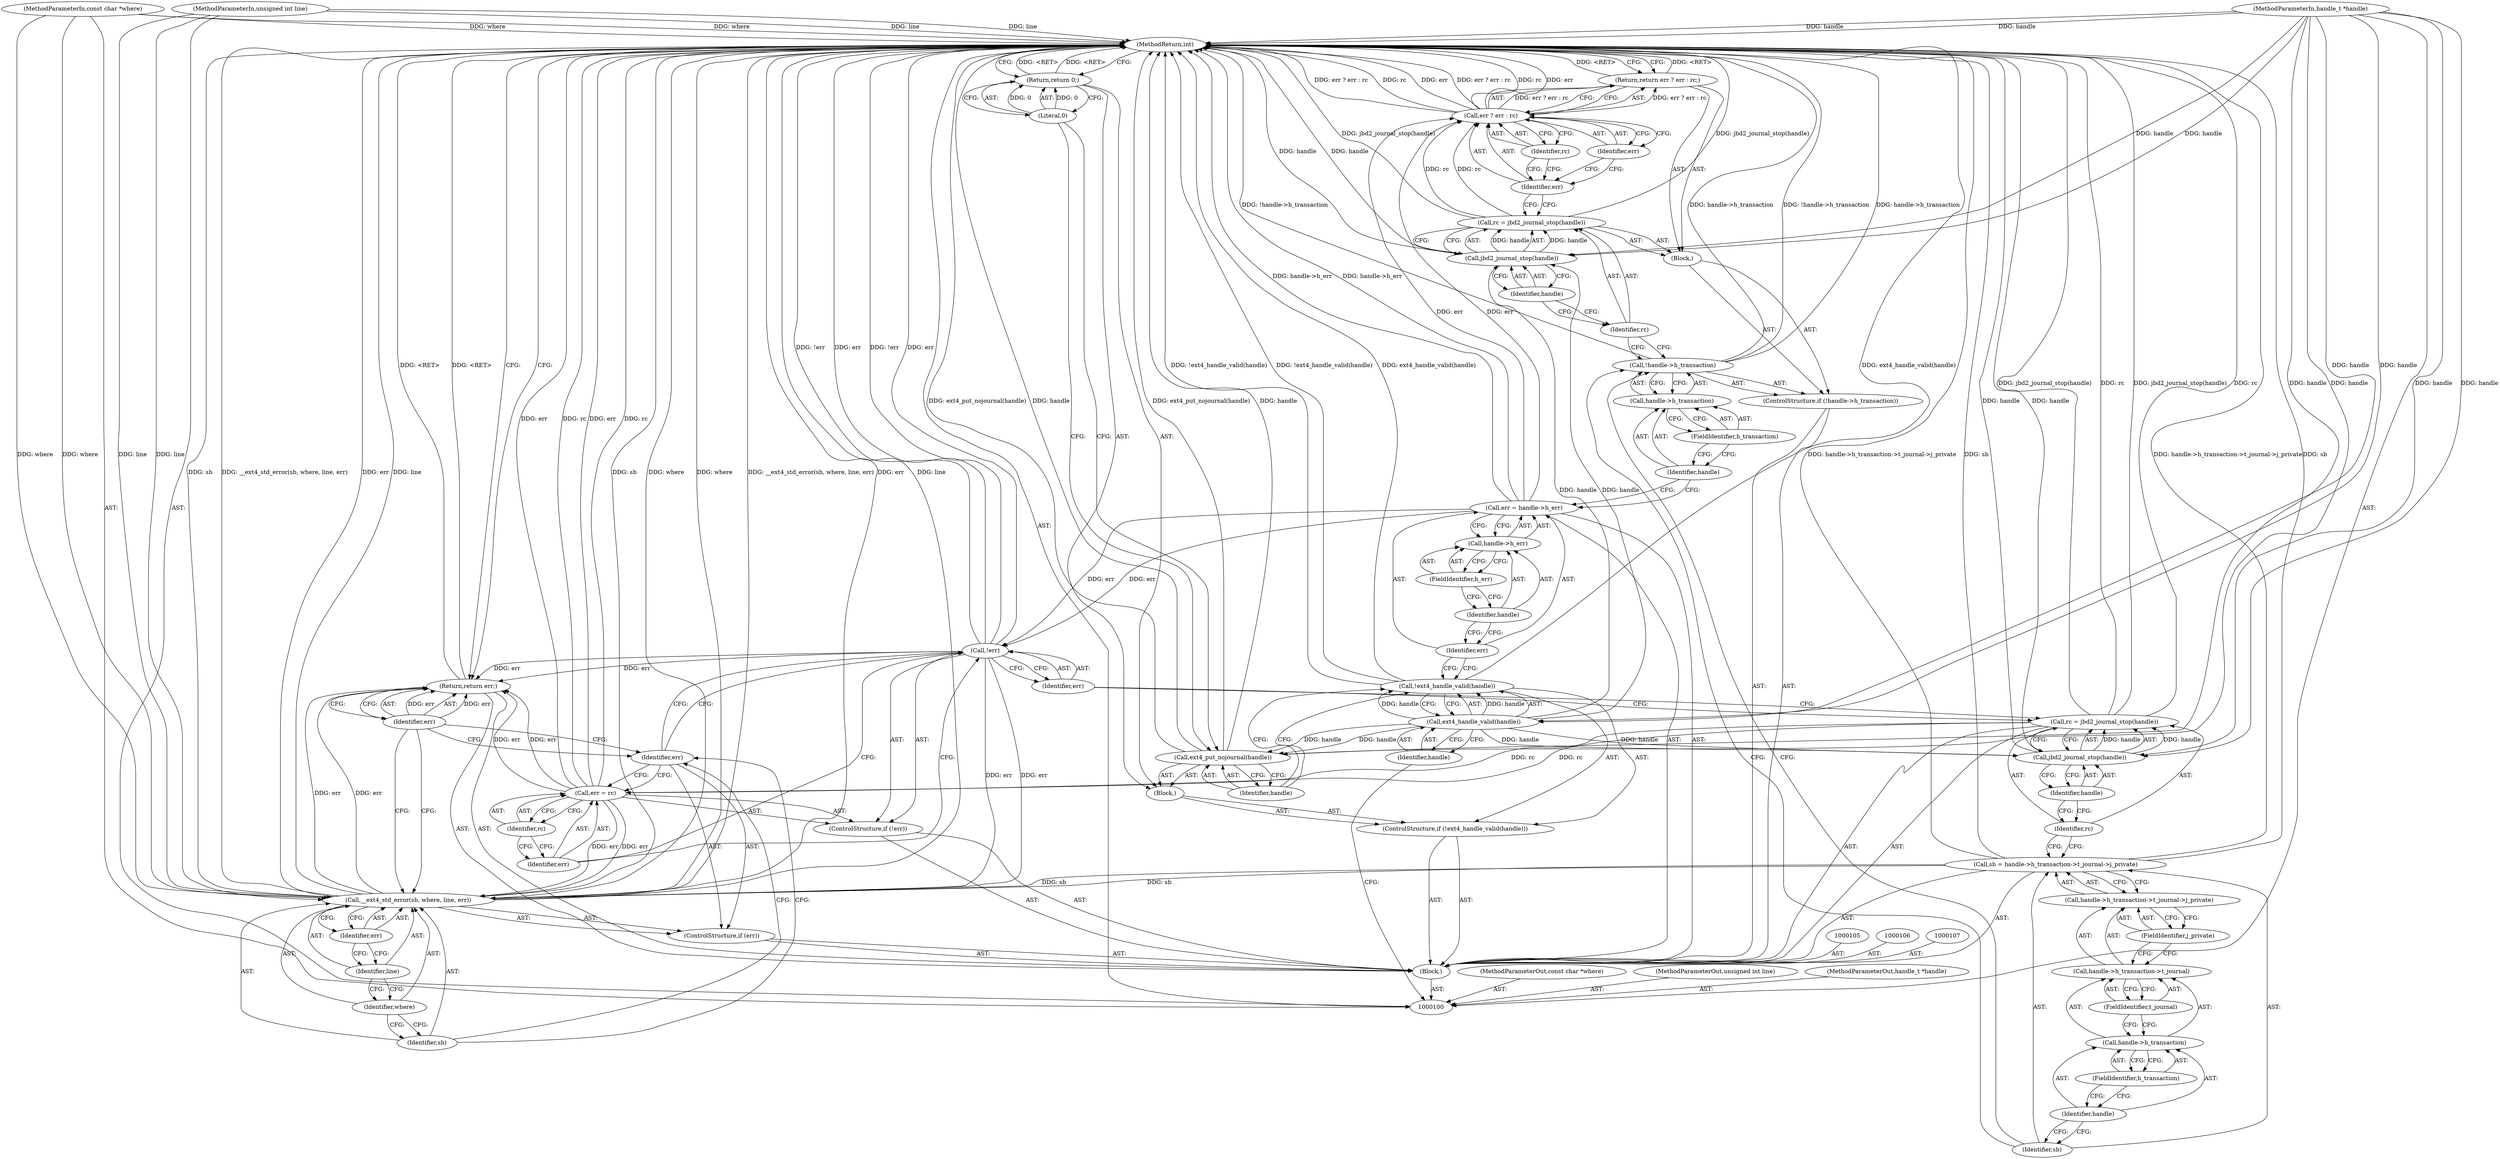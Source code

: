 digraph "0_linux_6934da9238da947628be83635e365df41064b09b" {
"1000165" [label="(MethodReturn,int)"];
"1000101" [label="(MethodParameterIn,const char *where)"];
"1000212" [label="(MethodParameterOut,const char *where)"];
"1000102" [label="(MethodParameterIn,unsigned int line)"];
"1000213" [label="(MethodParameterOut,unsigned int line)"];
"1000103" [label="(MethodParameterIn,handle_t *handle)"];
"1000214" [label="(MethodParameterOut,handle_t *handle)"];
"1000117" [label="(Call,err = handle->h_err)"];
"1000118" [label="(Identifier,err)"];
"1000121" [label="(FieldIdentifier,h_err)"];
"1000119" [label="(Call,handle->h_err)"];
"1000120" [label="(Identifier,handle)"];
"1000126" [label="(FieldIdentifier,h_transaction)"];
"1000122" [label="(ControlStructure,if (!handle->h_transaction))"];
"1000127" [label="(Block,)"];
"1000123" [label="(Call,!handle->h_transaction)"];
"1000124" [label="(Call,handle->h_transaction)"];
"1000125" [label="(Identifier,handle)"];
"1000128" [label="(Call,rc = jbd2_journal_stop(handle))"];
"1000129" [label="(Identifier,rc)"];
"1000131" [label="(Identifier,handle)"];
"1000130" [label="(Call,jbd2_journal_stop(handle))"];
"1000135" [label="(Identifier,err)"];
"1000132" [label="(Return,return err ? err : rc;)"];
"1000136" [label="(Identifier,rc)"];
"1000133" [label="(Call,err ? err : rc)"];
"1000134" [label="(Identifier,err)"];
"1000143" [label="(FieldIdentifier,h_transaction)"];
"1000137" [label="(Call,sb = handle->h_transaction->t_journal->j_private)"];
"1000138" [label="(Identifier,sb)"];
"1000144" [label="(FieldIdentifier,t_journal)"];
"1000145" [label="(FieldIdentifier,j_private)"];
"1000139" [label="(Call,handle->h_transaction->t_journal->j_private)"];
"1000140" [label="(Call,handle->h_transaction->t_journal)"];
"1000141" [label="(Call,handle->h_transaction)"];
"1000142" [label="(Identifier,handle)"];
"1000146" [label="(Call,rc = jbd2_journal_stop(handle))"];
"1000147" [label="(Identifier,rc)"];
"1000149" [label="(Identifier,handle)"];
"1000148" [label="(Call,jbd2_journal_stop(handle))"];
"1000104" [label="(Block,)"];
"1000150" [label="(ControlStructure,if (!err))"];
"1000151" [label="(Call,!err)"];
"1000152" [label="(Identifier,err)"];
"1000153" [label="(Call,err = rc)"];
"1000154" [label="(Identifier,err)"];
"1000155" [label="(Identifier,rc)"];
"1000156" [label="(ControlStructure,if (err))"];
"1000157" [label="(Identifier,err)"];
"1000159" [label="(Identifier,sb)"];
"1000158" [label="(Call,__ext4_std_error(sb, where, line, err))"];
"1000160" [label="(Identifier,where)"];
"1000161" [label="(Identifier,line)"];
"1000162" [label="(Identifier,err)"];
"1000163" [label="(Return,return err;)"];
"1000164" [label="(Identifier,err)"];
"1000108" [label="(ControlStructure,if (!ext4_handle_valid(handle)))"];
"1000111" [label="(Identifier,handle)"];
"1000112" [label="(Block,)"];
"1000109" [label="(Call,!ext4_handle_valid(handle))"];
"1000110" [label="(Call,ext4_handle_valid(handle))"];
"1000113" [label="(Call,ext4_put_nojournal(handle))"];
"1000114" [label="(Identifier,handle)"];
"1000116" [label="(Literal,0)"];
"1000115" [label="(Return,return 0;)"];
"1000165" -> "1000100"  [label="AST: "];
"1000165" -> "1000115"  [label="CFG: "];
"1000165" -> "1000132"  [label="CFG: "];
"1000165" -> "1000163"  [label="CFG: "];
"1000128" -> "1000165"  [label="DDG: jbd2_journal_stop(handle)"];
"1000151" -> "1000165"  [label="DDG: !err"];
"1000151" -> "1000165"  [label="DDG: err"];
"1000153" -> "1000165"  [label="DDG: err"];
"1000153" -> "1000165"  [label="DDG: rc"];
"1000133" -> "1000165"  [label="DDG: rc"];
"1000133" -> "1000165"  [label="DDG: err"];
"1000133" -> "1000165"  [label="DDG: err ? err : rc"];
"1000117" -> "1000165"  [label="DDG: handle->h_err"];
"1000158" -> "1000165"  [label="DDG: sb"];
"1000158" -> "1000165"  [label="DDG: where"];
"1000158" -> "1000165"  [label="DDG: __ext4_std_error(sb, where, line, err)"];
"1000158" -> "1000165"  [label="DDG: err"];
"1000158" -> "1000165"  [label="DDG: line"];
"1000113" -> "1000165"  [label="DDG: handle"];
"1000113" -> "1000165"  [label="DDG: ext4_put_nojournal(handle)"];
"1000123" -> "1000165"  [label="DDG: !handle->h_transaction"];
"1000123" -> "1000165"  [label="DDG: handle->h_transaction"];
"1000137" -> "1000165"  [label="DDG: handle->h_transaction->t_journal->j_private"];
"1000137" -> "1000165"  [label="DDG: sb"];
"1000103" -> "1000165"  [label="DDG: handle"];
"1000148" -> "1000165"  [label="DDG: handle"];
"1000146" -> "1000165"  [label="DDG: jbd2_journal_stop(handle)"];
"1000146" -> "1000165"  [label="DDG: rc"];
"1000102" -> "1000165"  [label="DDG: line"];
"1000101" -> "1000165"  [label="DDG: where"];
"1000109" -> "1000165"  [label="DDG: ext4_handle_valid(handle)"];
"1000109" -> "1000165"  [label="DDG: !ext4_handle_valid(handle)"];
"1000130" -> "1000165"  [label="DDG: handle"];
"1000132" -> "1000165"  [label="DDG: <RET>"];
"1000163" -> "1000165"  [label="DDG: <RET>"];
"1000115" -> "1000165"  [label="DDG: <RET>"];
"1000101" -> "1000100"  [label="AST: "];
"1000101" -> "1000165"  [label="DDG: where"];
"1000101" -> "1000158"  [label="DDG: where"];
"1000212" -> "1000100"  [label="AST: "];
"1000102" -> "1000100"  [label="AST: "];
"1000102" -> "1000165"  [label="DDG: line"];
"1000102" -> "1000158"  [label="DDG: line"];
"1000213" -> "1000100"  [label="AST: "];
"1000103" -> "1000100"  [label="AST: "];
"1000103" -> "1000165"  [label="DDG: handle"];
"1000103" -> "1000110"  [label="DDG: handle"];
"1000103" -> "1000113"  [label="DDG: handle"];
"1000103" -> "1000130"  [label="DDG: handle"];
"1000103" -> "1000148"  [label="DDG: handle"];
"1000214" -> "1000100"  [label="AST: "];
"1000117" -> "1000104"  [label="AST: "];
"1000117" -> "1000119"  [label="CFG: "];
"1000118" -> "1000117"  [label="AST: "];
"1000119" -> "1000117"  [label="AST: "];
"1000125" -> "1000117"  [label="CFG: "];
"1000117" -> "1000165"  [label="DDG: handle->h_err"];
"1000117" -> "1000133"  [label="DDG: err"];
"1000117" -> "1000151"  [label="DDG: err"];
"1000118" -> "1000117"  [label="AST: "];
"1000118" -> "1000109"  [label="CFG: "];
"1000120" -> "1000118"  [label="CFG: "];
"1000121" -> "1000119"  [label="AST: "];
"1000121" -> "1000120"  [label="CFG: "];
"1000119" -> "1000121"  [label="CFG: "];
"1000119" -> "1000117"  [label="AST: "];
"1000119" -> "1000121"  [label="CFG: "];
"1000120" -> "1000119"  [label="AST: "];
"1000121" -> "1000119"  [label="AST: "];
"1000117" -> "1000119"  [label="CFG: "];
"1000120" -> "1000119"  [label="AST: "];
"1000120" -> "1000118"  [label="CFG: "];
"1000121" -> "1000120"  [label="CFG: "];
"1000126" -> "1000124"  [label="AST: "];
"1000126" -> "1000125"  [label="CFG: "];
"1000124" -> "1000126"  [label="CFG: "];
"1000122" -> "1000104"  [label="AST: "];
"1000123" -> "1000122"  [label="AST: "];
"1000127" -> "1000122"  [label="AST: "];
"1000127" -> "1000122"  [label="AST: "];
"1000128" -> "1000127"  [label="AST: "];
"1000132" -> "1000127"  [label="AST: "];
"1000123" -> "1000122"  [label="AST: "];
"1000123" -> "1000124"  [label="CFG: "];
"1000124" -> "1000123"  [label="AST: "];
"1000129" -> "1000123"  [label="CFG: "];
"1000138" -> "1000123"  [label="CFG: "];
"1000123" -> "1000165"  [label="DDG: !handle->h_transaction"];
"1000123" -> "1000165"  [label="DDG: handle->h_transaction"];
"1000124" -> "1000123"  [label="AST: "];
"1000124" -> "1000126"  [label="CFG: "];
"1000125" -> "1000124"  [label="AST: "];
"1000126" -> "1000124"  [label="AST: "];
"1000123" -> "1000124"  [label="CFG: "];
"1000125" -> "1000124"  [label="AST: "];
"1000125" -> "1000117"  [label="CFG: "];
"1000126" -> "1000125"  [label="CFG: "];
"1000128" -> "1000127"  [label="AST: "];
"1000128" -> "1000130"  [label="CFG: "];
"1000129" -> "1000128"  [label="AST: "];
"1000130" -> "1000128"  [label="AST: "];
"1000134" -> "1000128"  [label="CFG: "];
"1000128" -> "1000165"  [label="DDG: jbd2_journal_stop(handle)"];
"1000130" -> "1000128"  [label="DDG: handle"];
"1000128" -> "1000133"  [label="DDG: rc"];
"1000129" -> "1000128"  [label="AST: "];
"1000129" -> "1000123"  [label="CFG: "];
"1000131" -> "1000129"  [label="CFG: "];
"1000131" -> "1000130"  [label="AST: "];
"1000131" -> "1000129"  [label="CFG: "];
"1000130" -> "1000131"  [label="CFG: "];
"1000130" -> "1000128"  [label="AST: "];
"1000130" -> "1000131"  [label="CFG: "];
"1000131" -> "1000130"  [label="AST: "];
"1000128" -> "1000130"  [label="CFG: "];
"1000130" -> "1000165"  [label="DDG: handle"];
"1000130" -> "1000128"  [label="DDG: handle"];
"1000110" -> "1000130"  [label="DDG: handle"];
"1000103" -> "1000130"  [label="DDG: handle"];
"1000135" -> "1000133"  [label="AST: "];
"1000135" -> "1000134"  [label="CFG: "];
"1000133" -> "1000135"  [label="CFG: "];
"1000132" -> "1000127"  [label="AST: "];
"1000132" -> "1000133"  [label="CFG: "];
"1000133" -> "1000132"  [label="AST: "];
"1000165" -> "1000132"  [label="CFG: "];
"1000132" -> "1000165"  [label="DDG: <RET>"];
"1000133" -> "1000132"  [label="DDG: err ? err : rc"];
"1000136" -> "1000133"  [label="AST: "];
"1000136" -> "1000134"  [label="CFG: "];
"1000133" -> "1000136"  [label="CFG: "];
"1000133" -> "1000132"  [label="AST: "];
"1000133" -> "1000135"  [label="CFG: "];
"1000133" -> "1000136"  [label="CFG: "];
"1000134" -> "1000133"  [label="AST: "];
"1000135" -> "1000133"  [label="AST: "];
"1000136" -> "1000133"  [label="AST: "];
"1000132" -> "1000133"  [label="CFG: "];
"1000133" -> "1000165"  [label="DDG: rc"];
"1000133" -> "1000165"  [label="DDG: err"];
"1000133" -> "1000165"  [label="DDG: err ? err : rc"];
"1000133" -> "1000132"  [label="DDG: err ? err : rc"];
"1000117" -> "1000133"  [label="DDG: err"];
"1000128" -> "1000133"  [label="DDG: rc"];
"1000134" -> "1000133"  [label="AST: "];
"1000134" -> "1000128"  [label="CFG: "];
"1000135" -> "1000134"  [label="CFG: "];
"1000136" -> "1000134"  [label="CFG: "];
"1000143" -> "1000141"  [label="AST: "];
"1000143" -> "1000142"  [label="CFG: "];
"1000141" -> "1000143"  [label="CFG: "];
"1000137" -> "1000104"  [label="AST: "];
"1000137" -> "1000139"  [label="CFG: "];
"1000138" -> "1000137"  [label="AST: "];
"1000139" -> "1000137"  [label="AST: "];
"1000147" -> "1000137"  [label="CFG: "];
"1000137" -> "1000165"  [label="DDG: handle->h_transaction->t_journal->j_private"];
"1000137" -> "1000165"  [label="DDG: sb"];
"1000137" -> "1000158"  [label="DDG: sb"];
"1000138" -> "1000137"  [label="AST: "];
"1000138" -> "1000123"  [label="CFG: "];
"1000142" -> "1000138"  [label="CFG: "];
"1000144" -> "1000140"  [label="AST: "];
"1000144" -> "1000141"  [label="CFG: "];
"1000140" -> "1000144"  [label="CFG: "];
"1000145" -> "1000139"  [label="AST: "];
"1000145" -> "1000140"  [label="CFG: "];
"1000139" -> "1000145"  [label="CFG: "];
"1000139" -> "1000137"  [label="AST: "];
"1000139" -> "1000145"  [label="CFG: "];
"1000140" -> "1000139"  [label="AST: "];
"1000145" -> "1000139"  [label="AST: "];
"1000137" -> "1000139"  [label="CFG: "];
"1000140" -> "1000139"  [label="AST: "];
"1000140" -> "1000144"  [label="CFG: "];
"1000141" -> "1000140"  [label="AST: "];
"1000144" -> "1000140"  [label="AST: "];
"1000145" -> "1000140"  [label="CFG: "];
"1000141" -> "1000140"  [label="AST: "];
"1000141" -> "1000143"  [label="CFG: "];
"1000142" -> "1000141"  [label="AST: "];
"1000143" -> "1000141"  [label="AST: "];
"1000144" -> "1000141"  [label="CFG: "];
"1000142" -> "1000141"  [label="AST: "];
"1000142" -> "1000138"  [label="CFG: "];
"1000143" -> "1000142"  [label="CFG: "];
"1000146" -> "1000104"  [label="AST: "];
"1000146" -> "1000148"  [label="CFG: "];
"1000147" -> "1000146"  [label="AST: "];
"1000148" -> "1000146"  [label="AST: "];
"1000152" -> "1000146"  [label="CFG: "];
"1000146" -> "1000165"  [label="DDG: jbd2_journal_stop(handle)"];
"1000146" -> "1000165"  [label="DDG: rc"];
"1000148" -> "1000146"  [label="DDG: handle"];
"1000146" -> "1000153"  [label="DDG: rc"];
"1000147" -> "1000146"  [label="AST: "];
"1000147" -> "1000137"  [label="CFG: "];
"1000149" -> "1000147"  [label="CFG: "];
"1000149" -> "1000148"  [label="AST: "];
"1000149" -> "1000147"  [label="CFG: "];
"1000148" -> "1000149"  [label="CFG: "];
"1000148" -> "1000146"  [label="AST: "];
"1000148" -> "1000149"  [label="CFG: "];
"1000149" -> "1000148"  [label="AST: "];
"1000146" -> "1000148"  [label="CFG: "];
"1000148" -> "1000165"  [label="DDG: handle"];
"1000148" -> "1000146"  [label="DDG: handle"];
"1000110" -> "1000148"  [label="DDG: handle"];
"1000103" -> "1000148"  [label="DDG: handle"];
"1000104" -> "1000100"  [label="AST: "];
"1000105" -> "1000104"  [label="AST: "];
"1000106" -> "1000104"  [label="AST: "];
"1000107" -> "1000104"  [label="AST: "];
"1000108" -> "1000104"  [label="AST: "];
"1000117" -> "1000104"  [label="AST: "];
"1000122" -> "1000104"  [label="AST: "];
"1000137" -> "1000104"  [label="AST: "];
"1000146" -> "1000104"  [label="AST: "];
"1000150" -> "1000104"  [label="AST: "];
"1000156" -> "1000104"  [label="AST: "];
"1000163" -> "1000104"  [label="AST: "];
"1000150" -> "1000104"  [label="AST: "];
"1000151" -> "1000150"  [label="AST: "];
"1000153" -> "1000150"  [label="AST: "];
"1000151" -> "1000150"  [label="AST: "];
"1000151" -> "1000152"  [label="CFG: "];
"1000152" -> "1000151"  [label="AST: "];
"1000154" -> "1000151"  [label="CFG: "];
"1000157" -> "1000151"  [label="CFG: "];
"1000151" -> "1000165"  [label="DDG: !err"];
"1000151" -> "1000165"  [label="DDG: err"];
"1000117" -> "1000151"  [label="DDG: err"];
"1000151" -> "1000158"  [label="DDG: err"];
"1000151" -> "1000163"  [label="DDG: err"];
"1000152" -> "1000151"  [label="AST: "];
"1000152" -> "1000146"  [label="CFG: "];
"1000151" -> "1000152"  [label="CFG: "];
"1000153" -> "1000150"  [label="AST: "];
"1000153" -> "1000155"  [label="CFG: "];
"1000154" -> "1000153"  [label="AST: "];
"1000155" -> "1000153"  [label="AST: "];
"1000157" -> "1000153"  [label="CFG: "];
"1000153" -> "1000165"  [label="DDG: err"];
"1000153" -> "1000165"  [label="DDG: rc"];
"1000146" -> "1000153"  [label="DDG: rc"];
"1000153" -> "1000158"  [label="DDG: err"];
"1000153" -> "1000163"  [label="DDG: err"];
"1000154" -> "1000153"  [label="AST: "];
"1000154" -> "1000151"  [label="CFG: "];
"1000155" -> "1000154"  [label="CFG: "];
"1000155" -> "1000153"  [label="AST: "];
"1000155" -> "1000154"  [label="CFG: "];
"1000153" -> "1000155"  [label="CFG: "];
"1000156" -> "1000104"  [label="AST: "];
"1000157" -> "1000156"  [label="AST: "];
"1000158" -> "1000156"  [label="AST: "];
"1000157" -> "1000156"  [label="AST: "];
"1000157" -> "1000153"  [label="CFG: "];
"1000157" -> "1000151"  [label="CFG: "];
"1000159" -> "1000157"  [label="CFG: "];
"1000164" -> "1000157"  [label="CFG: "];
"1000159" -> "1000158"  [label="AST: "];
"1000159" -> "1000157"  [label="CFG: "];
"1000160" -> "1000159"  [label="CFG: "];
"1000158" -> "1000156"  [label="AST: "];
"1000158" -> "1000162"  [label="CFG: "];
"1000159" -> "1000158"  [label="AST: "];
"1000160" -> "1000158"  [label="AST: "];
"1000161" -> "1000158"  [label="AST: "];
"1000162" -> "1000158"  [label="AST: "];
"1000164" -> "1000158"  [label="CFG: "];
"1000158" -> "1000165"  [label="DDG: sb"];
"1000158" -> "1000165"  [label="DDG: where"];
"1000158" -> "1000165"  [label="DDG: __ext4_std_error(sb, where, line, err)"];
"1000158" -> "1000165"  [label="DDG: err"];
"1000158" -> "1000165"  [label="DDG: line"];
"1000137" -> "1000158"  [label="DDG: sb"];
"1000101" -> "1000158"  [label="DDG: where"];
"1000102" -> "1000158"  [label="DDG: line"];
"1000151" -> "1000158"  [label="DDG: err"];
"1000153" -> "1000158"  [label="DDG: err"];
"1000158" -> "1000163"  [label="DDG: err"];
"1000160" -> "1000158"  [label="AST: "];
"1000160" -> "1000159"  [label="CFG: "];
"1000161" -> "1000160"  [label="CFG: "];
"1000161" -> "1000158"  [label="AST: "];
"1000161" -> "1000160"  [label="CFG: "];
"1000162" -> "1000161"  [label="CFG: "];
"1000162" -> "1000158"  [label="AST: "];
"1000162" -> "1000161"  [label="CFG: "];
"1000158" -> "1000162"  [label="CFG: "];
"1000163" -> "1000104"  [label="AST: "];
"1000163" -> "1000164"  [label="CFG: "];
"1000164" -> "1000163"  [label="AST: "];
"1000165" -> "1000163"  [label="CFG: "];
"1000163" -> "1000165"  [label="DDG: <RET>"];
"1000164" -> "1000163"  [label="DDG: err"];
"1000151" -> "1000163"  [label="DDG: err"];
"1000153" -> "1000163"  [label="DDG: err"];
"1000158" -> "1000163"  [label="DDG: err"];
"1000164" -> "1000163"  [label="AST: "];
"1000164" -> "1000158"  [label="CFG: "];
"1000164" -> "1000157"  [label="CFG: "];
"1000163" -> "1000164"  [label="CFG: "];
"1000164" -> "1000163"  [label="DDG: err"];
"1000108" -> "1000104"  [label="AST: "];
"1000109" -> "1000108"  [label="AST: "];
"1000112" -> "1000108"  [label="AST: "];
"1000111" -> "1000110"  [label="AST: "];
"1000111" -> "1000100"  [label="CFG: "];
"1000110" -> "1000111"  [label="CFG: "];
"1000112" -> "1000108"  [label="AST: "];
"1000113" -> "1000112"  [label="AST: "];
"1000115" -> "1000112"  [label="AST: "];
"1000109" -> "1000108"  [label="AST: "];
"1000109" -> "1000110"  [label="CFG: "];
"1000110" -> "1000109"  [label="AST: "];
"1000114" -> "1000109"  [label="CFG: "];
"1000118" -> "1000109"  [label="CFG: "];
"1000109" -> "1000165"  [label="DDG: ext4_handle_valid(handle)"];
"1000109" -> "1000165"  [label="DDG: !ext4_handle_valid(handle)"];
"1000110" -> "1000109"  [label="DDG: handle"];
"1000110" -> "1000109"  [label="AST: "];
"1000110" -> "1000111"  [label="CFG: "];
"1000111" -> "1000110"  [label="AST: "];
"1000109" -> "1000110"  [label="CFG: "];
"1000110" -> "1000109"  [label="DDG: handle"];
"1000103" -> "1000110"  [label="DDG: handle"];
"1000110" -> "1000113"  [label="DDG: handle"];
"1000110" -> "1000130"  [label="DDG: handle"];
"1000110" -> "1000148"  [label="DDG: handle"];
"1000113" -> "1000112"  [label="AST: "];
"1000113" -> "1000114"  [label="CFG: "];
"1000114" -> "1000113"  [label="AST: "];
"1000116" -> "1000113"  [label="CFG: "];
"1000113" -> "1000165"  [label="DDG: handle"];
"1000113" -> "1000165"  [label="DDG: ext4_put_nojournal(handle)"];
"1000110" -> "1000113"  [label="DDG: handle"];
"1000103" -> "1000113"  [label="DDG: handle"];
"1000114" -> "1000113"  [label="AST: "];
"1000114" -> "1000109"  [label="CFG: "];
"1000113" -> "1000114"  [label="CFG: "];
"1000116" -> "1000115"  [label="AST: "];
"1000116" -> "1000113"  [label="CFG: "];
"1000115" -> "1000116"  [label="CFG: "];
"1000116" -> "1000115"  [label="DDG: 0"];
"1000115" -> "1000112"  [label="AST: "];
"1000115" -> "1000116"  [label="CFG: "];
"1000116" -> "1000115"  [label="AST: "];
"1000165" -> "1000115"  [label="CFG: "];
"1000115" -> "1000165"  [label="DDG: <RET>"];
"1000116" -> "1000115"  [label="DDG: 0"];
}
